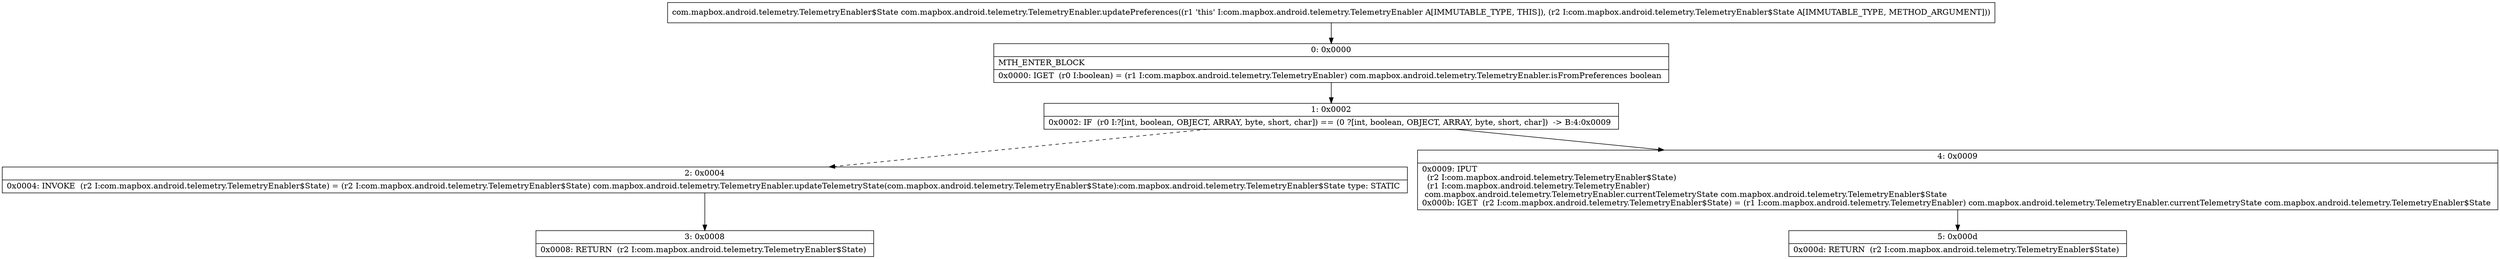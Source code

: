 digraph "CFG forcom.mapbox.android.telemetry.TelemetryEnabler.updatePreferences(Lcom\/mapbox\/android\/telemetry\/TelemetryEnabler$State;)Lcom\/mapbox\/android\/telemetry\/TelemetryEnabler$State;" {
Node_0 [shape=record,label="{0\:\ 0x0000|MTH_ENTER_BLOCK\l|0x0000: IGET  (r0 I:boolean) = (r1 I:com.mapbox.android.telemetry.TelemetryEnabler) com.mapbox.android.telemetry.TelemetryEnabler.isFromPreferences boolean \l}"];
Node_1 [shape=record,label="{1\:\ 0x0002|0x0002: IF  (r0 I:?[int, boolean, OBJECT, ARRAY, byte, short, char]) == (0 ?[int, boolean, OBJECT, ARRAY, byte, short, char])  \-\> B:4:0x0009 \l}"];
Node_2 [shape=record,label="{2\:\ 0x0004|0x0004: INVOKE  (r2 I:com.mapbox.android.telemetry.TelemetryEnabler$State) = (r2 I:com.mapbox.android.telemetry.TelemetryEnabler$State) com.mapbox.android.telemetry.TelemetryEnabler.updateTelemetryState(com.mapbox.android.telemetry.TelemetryEnabler$State):com.mapbox.android.telemetry.TelemetryEnabler$State type: STATIC \l}"];
Node_3 [shape=record,label="{3\:\ 0x0008|0x0008: RETURN  (r2 I:com.mapbox.android.telemetry.TelemetryEnabler$State) \l}"];
Node_4 [shape=record,label="{4\:\ 0x0009|0x0009: IPUT  \l  (r2 I:com.mapbox.android.telemetry.TelemetryEnabler$State)\l  (r1 I:com.mapbox.android.telemetry.TelemetryEnabler)\l com.mapbox.android.telemetry.TelemetryEnabler.currentTelemetryState com.mapbox.android.telemetry.TelemetryEnabler$State \l0x000b: IGET  (r2 I:com.mapbox.android.telemetry.TelemetryEnabler$State) = (r1 I:com.mapbox.android.telemetry.TelemetryEnabler) com.mapbox.android.telemetry.TelemetryEnabler.currentTelemetryState com.mapbox.android.telemetry.TelemetryEnabler$State \l}"];
Node_5 [shape=record,label="{5\:\ 0x000d|0x000d: RETURN  (r2 I:com.mapbox.android.telemetry.TelemetryEnabler$State) \l}"];
MethodNode[shape=record,label="{com.mapbox.android.telemetry.TelemetryEnabler$State com.mapbox.android.telemetry.TelemetryEnabler.updatePreferences((r1 'this' I:com.mapbox.android.telemetry.TelemetryEnabler A[IMMUTABLE_TYPE, THIS]), (r2 I:com.mapbox.android.telemetry.TelemetryEnabler$State A[IMMUTABLE_TYPE, METHOD_ARGUMENT])) }"];
MethodNode -> Node_0;
Node_0 -> Node_1;
Node_1 -> Node_2[style=dashed];
Node_1 -> Node_4;
Node_2 -> Node_3;
Node_4 -> Node_5;
}

